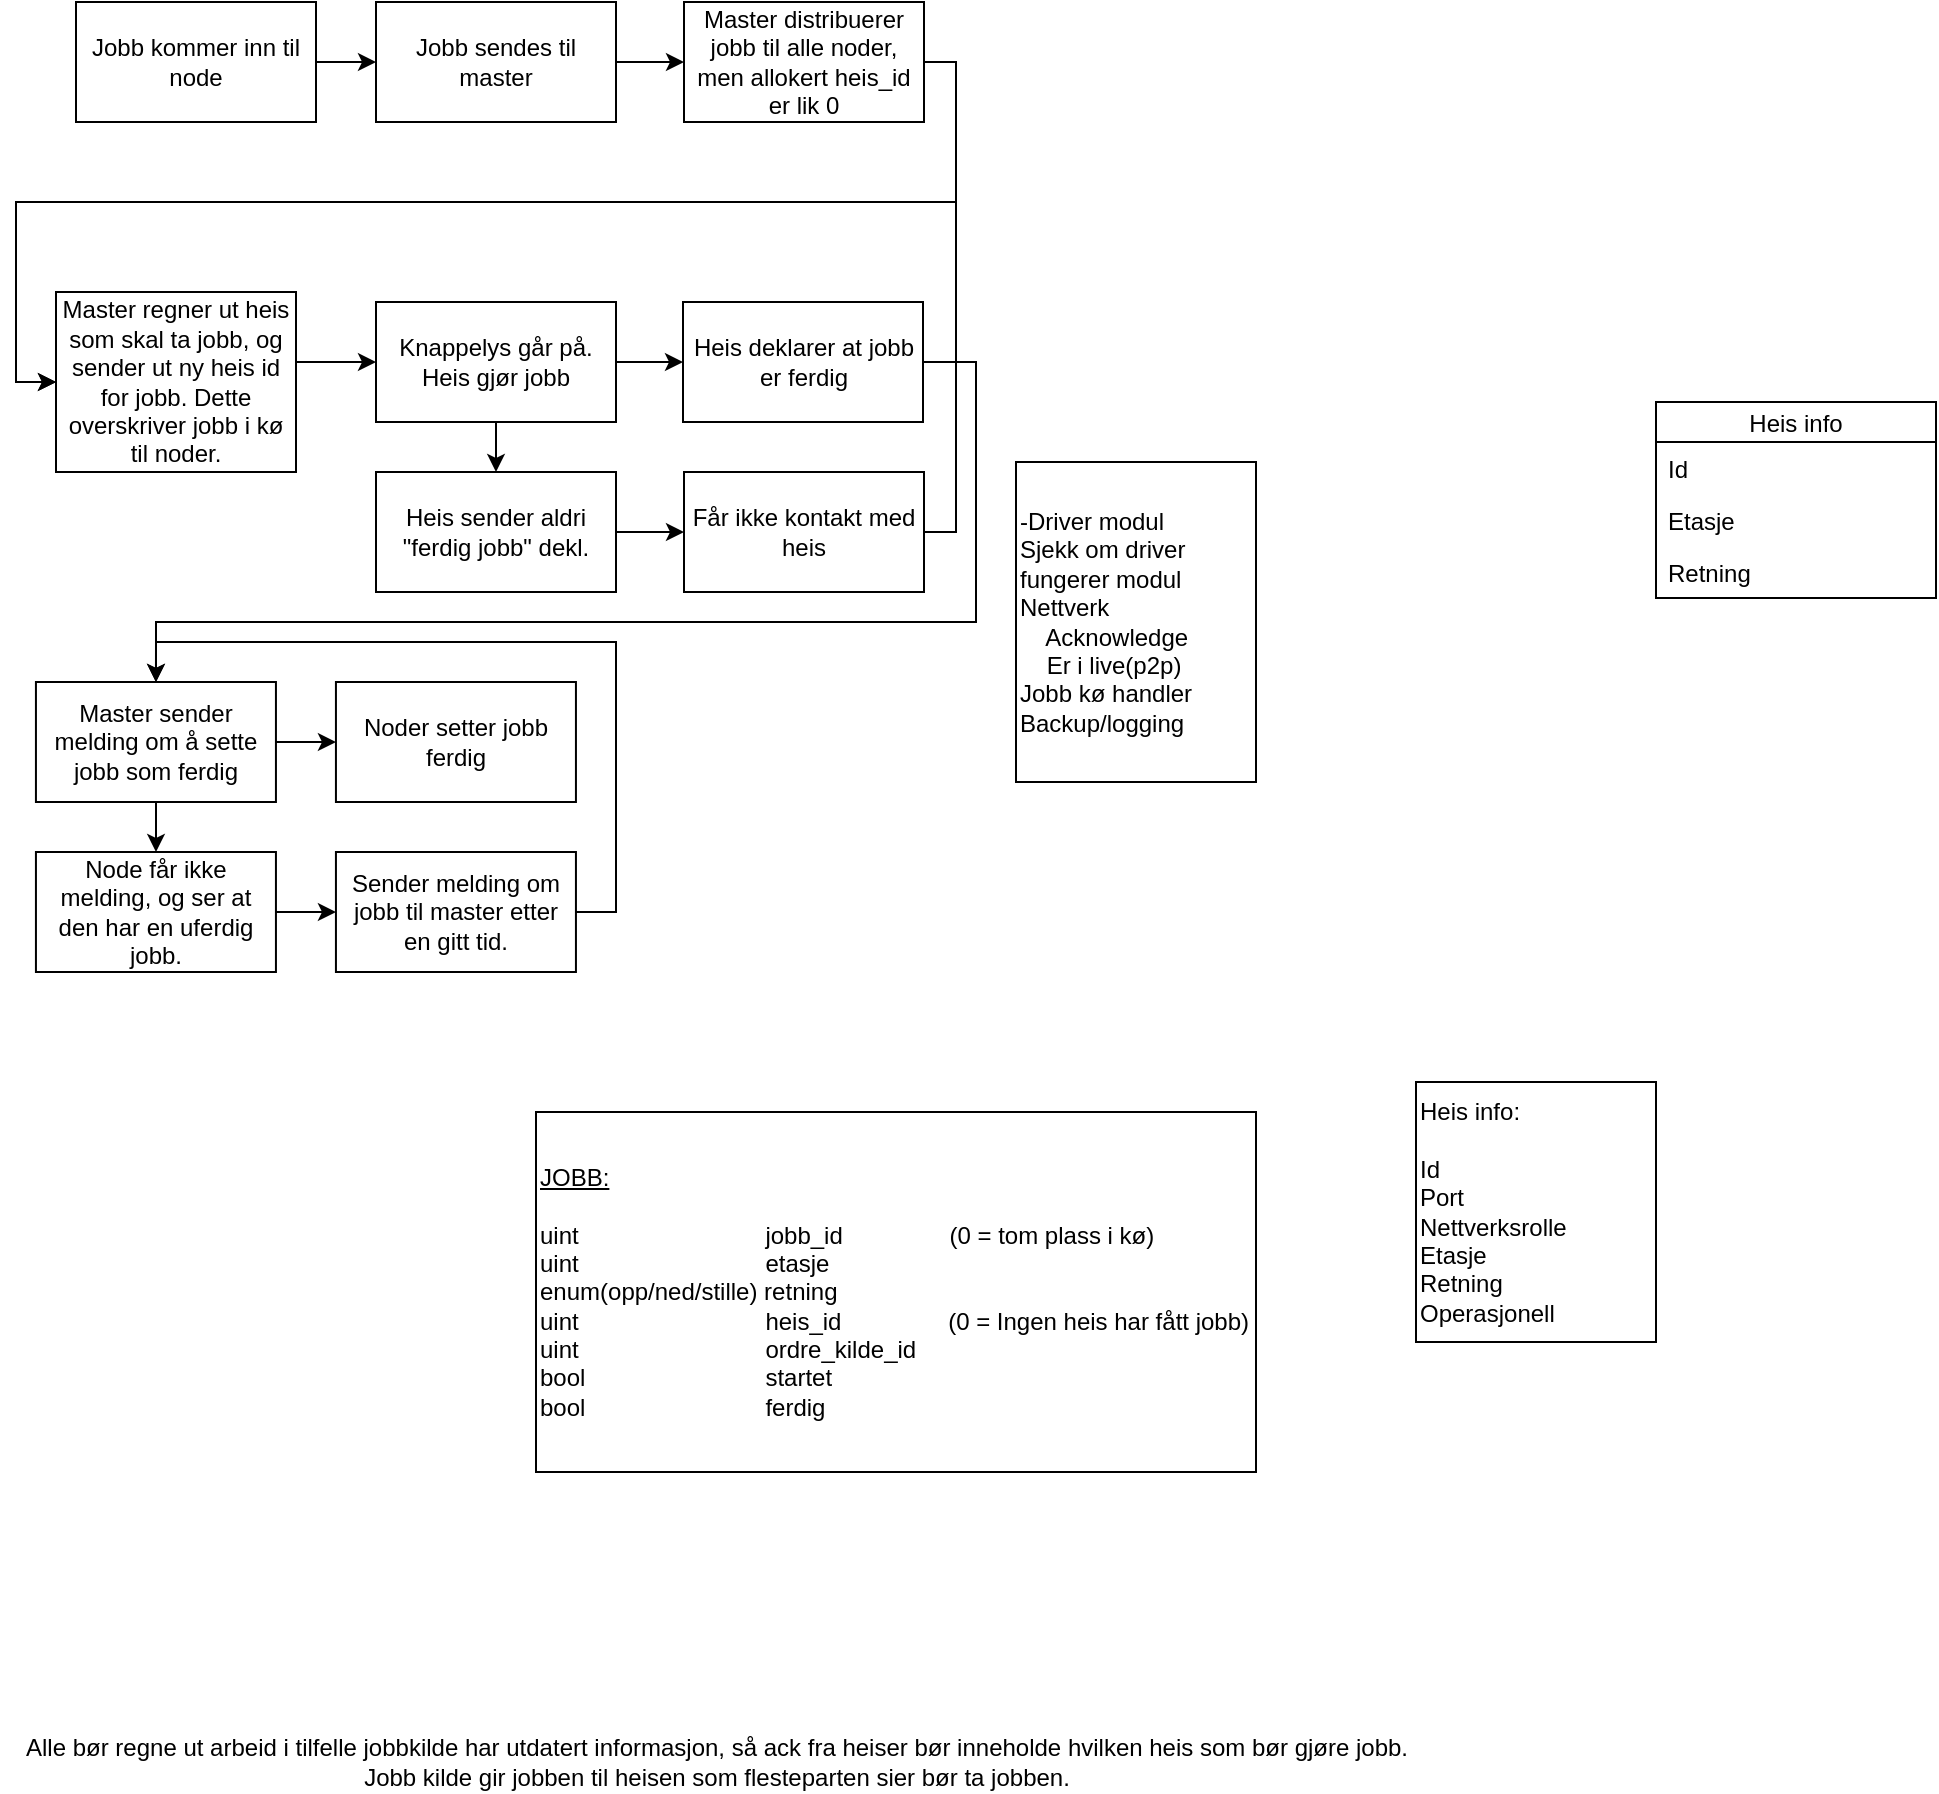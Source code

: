 <mxfile version="14.6.13" type="device"><diagram id="OaMRKE1sfsp215dCFTFk" name="Page-1"><mxGraphModel dx="1237" dy="715" grid="1" gridSize="10" guides="1" tooltips="1" connect="1" arrows="1" fold="1" page="1" pageScale="1" pageWidth="827" pageHeight="1169" math="0" shadow="0"><root><mxCell id="0"/><mxCell id="1" parent="0"/><mxCell id="JJTOYw2KVqhy84APqAr0-3" value="" style="edgeStyle=orthogonalEdgeStyle;rounded=0;orthogonalLoop=1;jettySize=auto;html=1;" parent="1" source="JJTOYw2KVqhy84APqAr0-1" target="JJTOYw2KVqhy84APqAr0-2" edge="1"><mxGeometry relative="1" as="geometry"/></mxCell><mxCell id="JJTOYw2KVqhy84APqAr0-1" value="Jobb kommer inn til node" style="rounded=0;whiteSpace=wrap;html=1;" parent="1" vertex="1"><mxGeometry x="50" y="30" width="120" height="60" as="geometry"/></mxCell><mxCell id="JJTOYw2KVqhy84APqAr0-5" value="" style="edgeStyle=orthogonalEdgeStyle;rounded=0;orthogonalLoop=1;jettySize=auto;html=1;" parent="1" source="JJTOYw2KVqhy84APqAr0-2" target="JJTOYw2KVqhy84APqAr0-4" edge="1"><mxGeometry relative="1" as="geometry"/></mxCell><mxCell id="JJTOYw2KVqhy84APqAr0-2" value="Jobb sendes til master" style="whiteSpace=wrap;html=1;rounded=0;" parent="1" vertex="1"><mxGeometry x="200" y="30" width="120" height="60" as="geometry"/></mxCell><mxCell id="JJTOYw2KVqhy84APqAr0-4" value="Master distribuerer jobb til alle noder, men allokert heis_id er lik 0" style="whiteSpace=wrap;html=1;rounded=0;" parent="1" vertex="1"><mxGeometry x="354" y="30" width="120" height="60" as="geometry"/></mxCell><mxCell id="JJTOYw2KVqhy84APqAr0-11" value="" style="edgeStyle=orthogonalEdgeStyle;rounded=0;orthogonalLoop=1;jettySize=auto;html=1;entryX=0;entryY=0.5;entryDx=0;entryDy=0;exitX=1;exitY=0.5;exitDx=0;exitDy=0;" parent="1" source="JJTOYw2KVqhy84APqAr0-4" target="JJTOYw2KVqhy84APqAr0-10" edge="1"><mxGeometry relative="1" as="geometry"><mxPoint x="625" y="60" as="sourcePoint"/><Array as="points"><mxPoint x="490" y="60"/><mxPoint x="490" y="130"/><mxPoint x="20" y="130"/><mxPoint x="20" y="220"/></Array></mxGeometry></mxCell><mxCell id="JJTOYw2KVqhy84APqAr0-13" value="" style="edgeStyle=orthogonalEdgeStyle;rounded=0;orthogonalLoop=1;jettySize=auto;html=1;exitX=1;exitY=0.5;exitDx=0;exitDy=0;" parent="1" source="JJTOYw2KVqhy84APqAr0-10" target="JJTOYw2KVqhy84APqAr0-12" edge="1"><mxGeometry relative="1" as="geometry"><mxPoint x="170" y="210" as="sourcePoint"/><Array as="points"><mxPoint x="160" y="210"/></Array></mxGeometry></mxCell><mxCell id="JJTOYw2KVqhy84APqAr0-10" value="Master regner ut heis som skal ta jobb, og sender ut ny heis id for jobb. Dette overskriver jobb i kø til noder." style="whiteSpace=wrap;html=1;rounded=0;" parent="1" vertex="1"><mxGeometry x="40" y="175" width="120" height="90" as="geometry"/></mxCell><mxCell id="JJTOYw2KVqhy84APqAr0-15" value="" style="edgeStyle=orthogonalEdgeStyle;rounded=0;orthogonalLoop=1;jettySize=auto;html=1;" parent="1" source="JJTOYw2KVqhy84APqAr0-12" target="JJTOYw2KVqhy84APqAr0-14" edge="1"><mxGeometry relative="1" as="geometry"/></mxCell><mxCell id="JJTOYw2KVqhy84APqAr0-17" value="" style="edgeStyle=orthogonalEdgeStyle;rounded=0;orthogonalLoop=1;jettySize=auto;html=1;" parent="1" source="JJTOYw2KVqhy84APqAr0-12" target="JJTOYw2KVqhy84APqAr0-16" edge="1"><mxGeometry relative="1" as="geometry"/></mxCell><mxCell id="JJTOYw2KVqhy84APqAr0-12" value="Knappelys går på.&lt;br&gt;Heis gjør jobb" style="whiteSpace=wrap;html=1;rounded=0;" parent="1" vertex="1"><mxGeometry x="200" y="180" width="120" height="60" as="geometry"/></mxCell><mxCell id="JJTOYw2KVqhy84APqAr0-22" value="" style="edgeStyle=orthogonalEdgeStyle;rounded=0;orthogonalLoop=1;jettySize=auto;html=1;" parent="1" source="JJTOYw2KVqhy84APqAr0-14" target="JJTOYw2KVqhy84APqAr0-21" edge="1"><mxGeometry relative="1" as="geometry"><Array as="points"><mxPoint x="500" y="210"/><mxPoint x="500" y="340"/><mxPoint x="90" y="340"/></Array></mxGeometry></mxCell><mxCell id="JJTOYw2KVqhy84APqAr0-14" value="Heis deklarer at jobb er ferdig" style="whiteSpace=wrap;html=1;rounded=0;" parent="1" vertex="1"><mxGeometry x="353.5" y="180" width="120" height="60" as="geometry"/></mxCell><mxCell id="JJTOYw2KVqhy84APqAr0-19" value="" style="edgeStyle=orthogonalEdgeStyle;rounded=0;orthogonalLoop=1;jettySize=auto;html=1;" parent="1" source="JJTOYw2KVqhy84APqAr0-16" target="JJTOYw2KVqhy84APqAr0-18" edge="1"><mxGeometry relative="1" as="geometry"/></mxCell><mxCell id="JJTOYw2KVqhy84APqAr0-16" value="Heis sender aldri &quot;ferdig jobb&quot; dekl." style="whiteSpace=wrap;html=1;rounded=0;" parent="1" vertex="1"><mxGeometry x="200" y="265" width="120" height="60" as="geometry"/></mxCell><mxCell id="JJTOYw2KVqhy84APqAr0-20" style="edgeStyle=orthogonalEdgeStyle;rounded=0;orthogonalLoop=1;jettySize=auto;html=1;exitX=1;exitY=0.5;exitDx=0;exitDy=0;entryX=0;entryY=0.5;entryDx=0;entryDy=0;" parent="1" source="JJTOYw2KVqhy84APqAr0-18" target="JJTOYw2KVqhy84APqAr0-10" edge="1"><mxGeometry relative="1" as="geometry"><Array as="points"><mxPoint x="490" y="295"/><mxPoint x="490" y="130"/><mxPoint x="20" y="130"/><mxPoint x="20" y="220"/></Array></mxGeometry></mxCell><mxCell id="JJTOYw2KVqhy84APqAr0-18" value="Får ikke kontakt med heis" style="whiteSpace=wrap;html=1;rounded=0;" parent="1" vertex="1"><mxGeometry x="354" y="265" width="120" height="60" as="geometry"/></mxCell><mxCell id="JJTOYw2KVqhy84APqAr0-24" value="" style="edgeStyle=orthogonalEdgeStyle;rounded=0;orthogonalLoop=1;jettySize=auto;html=1;" parent="1" source="JJTOYw2KVqhy84APqAr0-21" target="JJTOYw2KVqhy84APqAr0-23" edge="1"><mxGeometry relative="1" as="geometry"/></mxCell><mxCell id="JJTOYw2KVqhy84APqAr0-26" value="" style="edgeStyle=orthogonalEdgeStyle;rounded=0;orthogonalLoop=1;jettySize=auto;html=1;" parent="1" source="JJTOYw2KVqhy84APqAr0-21" target="JJTOYw2KVqhy84APqAr0-25" edge="1"><mxGeometry relative="1" as="geometry"/></mxCell><mxCell id="JJTOYw2KVqhy84APqAr0-21" value="Master sender melding om å sette jobb som ferdig" style="whiteSpace=wrap;html=1;rounded=0;" parent="1" vertex="1"><mxGeometry x="29.97" y="370" width="120" height="60" as="geometry"/></mxCell><mxCell id="JJTOYw2KVqhy84APqAr0-23" value="Noder setter jobb ferdig" style="whiteSpace=wrap;html=1;rounded=0;" parent="1" vertex="1"><mxGeometry x="179.97" y="370" width="120" height="60" as="geometry"/></mxCell><mxCell id="JJTOYw2KVqhy84APqAr0-28" value="" style="edgeStyle=orthogonalEdgeStyle;rounded=0;orthogonalLoop=1;jettySize=auto;html=1;" parent="1" source="JJTOYw2KVqhy84APqAr0-25" target="JJTOYw2KVqhy84APqAr0-27" edge="1"><mxGeometry relative="1" as="geometry"/></mxCell><mxCell id="JJTOYw2KVqhy84APqAr0-25" value="Node får ikke melding, og ser at den har en uferdig jobb." style="whiteSpace=wrap;html=1;rounded=0;" parent="1" vertex="1"><mxGeometry x="29.97" y="455" width="120" height="60" as="geometry"/></mxCell><mxCell id="JJTOYw2KVqhy84APqAr0-29" style="edgeStyle=orthogonalEdgeStyle;rounded=0;orthogonalLoop=1;jettySize=auto;html=1;exitX=1;exitY=0.5;exitDx=0;exitDy=0;entryX=0.5;entryY=0;entryDx=0;entryDy=0;" parent="1" source="JJTOYw2KVqhy84APqAr0-27" target="JJTOYw2KVqhy84APqAr0-21" edge="1"><mxGeometry relative="1" as="geometry"/></mxCell><mxCell id="JJTOYw2KVqhy84APqAr0-27" value="Sender melding om jobb til master etter en gitt tid." style="whiteSpace=wrap;html=1;rounded=0;" parent="1" vertex="1"><mxGeometry x="179.97" y="455" width="120" height="60" as="geometry"/></mxCell><mxCell id="JJTOYw2KVqhy84APqAr0-30" value="&lt;div&gt;&lt;u&gt;JOBB:&lt;/u&gt;&lt;/div&gt;&lt;div&gt;&lt;br&gt;&lt;/div&gt;&lt;div&gt;&lt;span&gt;uint&amp;nbsp; &amp;nbsp; &amp;nbsp; &amp;nbsp; &amp;nbsp; &amp;nbsp; &amp;nbsp; &amp;nbsp; &amp;nbsp; &amp;nbsp; &amp;nbsp; &amp;nbsp; &amp;nbsp; &amp;nbsp; jobb_id&amp;nbsp; &amp;nbsp; &amp;nbsp; &amp;nbsp; &amp;nbsp; &amp;nbsp; &amp;nbsp; &amp;nbsp; (0 = tom plass i kø)&lt;/span&gt;&lt;/div&gt;&lt;div&gt;&lt;span&gt;uint&amp;nbsp; &amp;nbsp; &amp;nbsp; &amp;nbsp; &amp;nbsp; &amp;nbsp; &amp;nbsp; &amp;nbsp; &amp;nbsp; &amp;nbsp; &amp;nbsp; &amp;nbsp; &amp;nbsp; &amp;nbsp; etasje&lt;/span&gt;&lt;/div&gt;&lt;div&gt;&lt;span&gt;enum(opp/ned/stille) retning&lt;/span&gt;&lt;/div&gt;&lt;div&gt;&lt;span&gt;uint&amp;nbsp; &amp;nbsp; &amp;nbsp; &amp;nbsp; &amp;nbsp; &amp;nbsp; &amp;nbsp; &amp;nbsp; &amp;nbsp; &amp;nbsp; &amp;nbsp; &amp;nbsp; &amp;nbsp; &amp;nbsp; heis_id&amp;nbsp; &amp;nbsp; &amp;nbsp; &amp;nbsp; &amp;nbsp; &amp;nbsp; &amp;nbsp; &amp;nbsp; (0 = Ingen heis har fått jobb)&lt;/span&gt;&lt;/div&gt;&lt;div&gt;&lt;span&gt;uint&amp;nbsp; &amp;nbsp; &amp;nbsp; &amp;nbsp; &amp;nbsp; &amp;nbsp; &amp;nbsp; &amp;nbsp; &amp;nbsp; &amp;nbsp; &amp;nbsp; &amp;nbsp; &amp;nbsp; &amp;nbsp; ordre_kilde_id&lt;/span&gt;&lt;/div&gt;&lt;div&gt;&lt;span&gt;bool&amp;nbsp; &amp;nbsp; &amp;nbsp; &amp;nbsp; &amp;nbsp; &amp;nbsp; &amp;nbsp; &amp;nbsp; &amp;nbsp; &amp;nbsp; &amp;nbsp; &amp;nbsp; &amp;nbsp; &amp;nbsp;startet&amp;nbsp; &amp;nbsp; &amp;nbsp; &amp;nbsp; &amp;nbsp; &amp;nbsp; &amp;nbsp; &amp;nbsp; &amp;nbsp;&amp;nbsp;&lt;/span&gt;&lt;/div&gt;&lt;div&gt;&lt;span&gt;bool&amp;nbsp; &amp;nbsp; &amp;nbsp; &amp;nbsp; &amp;nbsp; &amp;nbsp; &amp;nbsp; &amp;nbsp; &amp;nbsp; &amp;nbsp; &amp;nbsp; &amp;nbsp; &amp;nbsp; &amp;nbsp;ferdig&lt;/span&gt;&lt;/div&gt;" style="whiteSpace=wrap;html=1;align=left;" parent="1" vertex="1"><mxGeometry x="280" y="585" width="360" height="180" as="geometry"/></mxCell><mxCell id="JJTOYw2KVqhy84APqAr0-31" value="Alle bør regne ut arbeid i tilfelle&amp;nbsp;jobbkilde har utdatert informasjon, så ack fra heiser bør inneholde hvilken heis som bør gjøre jobb.&lt;br&gt;Jobb kilde gir jobben til heisen som flesteparten sier bør ta jobben." style="text;html=1;align=center;verticalAlign=middle;resizable=0;points=[];autosize=1;strokeColor=none;" parent="1" vertex="1"><mxGeometry x="15" y="895" width="710" height="30" as="geometry"/></mxCell><mxCell id="IH82aVNCMpCyjsrJn8ZS-1" value="-Driver modul&lt;br&gt;Sjekk om driver fungerer modul&lt;br&gt;Nettverk&lt;br&gt;&amp;nbsp; &amp;nbsp; Acknowledge&lt;br&gt;&amp;nbsp; &amp;nbsp; Er i live(p2p)&lt;br&gt;Jobb kø handler&lt;br&gt;Backup/logging&lt;br&gt;" style="whiteSpace=wrap;html=1;align=left;" vertex="1" parent="1"><mxGeometry x="520" y="260" width="120" height="160" as="geometry"/></mxCell><mxCell id="IH82aVNCMpCyjsrJn8ZS-3" value="Heis info" style="swimlane;fontStyle=0;childLayout=stackLayout;horizontal=1;startSize=20;horizontalStack=0;resizeParent=1;resizeParentMax=0;resizeLast=0;collapsible=1;marginBottom=0;" vertex="1" parent="1"><mxGeometry x="840" y="230" width="140" height="98" as="geometry"/></mxCell><mxCell id="IH82aVNCMpCyjsrJn8ZS-4" value="Id" style="text;strokeColor=none;fillColor=none;align=left;verticalAlign=top;spacingLeft=4;spacingRight=4;overflow=hidden;rotatable=0;points=[[0,0.5],[1,0.5]];portConstraint=eastwest;" vertex="1" parent="IH82aVNCMpCyjsrJn8ZS-3"><mxGeometry y="20" width="140" height="26" as="geometry"/></mxCell><mxCell id="IH82aVNCMpCyjsrJn8ZS-5" value="Etasje" style="text;strokeColor=none;fillColor=none;align=left;verticalAlign=top;spacingLeft=4;spacingRight=4;overflow=hidden;rotatable=0;points=[[0,0.5],[1,0.5]];portConstraint=eastwest;" vertex="1" parent="IH82aVNCMpCyjsrJn8ZS-3"><mxGeometry y="46" width="140" height="26" as="geometry"/></mxCell><mxCell id="IH82aVNCMpCyjsrJn8ZS-6" value="Retning" style="text;strokeColor=none;fillColor=none;align=left;verticalAlign=top;spacingLeft=4;spacingRight=4;overflow=hidden;rotatable=0;points=[[0,0.5],[1,0.5]];portConstraint=eastwest;" vertex="1" parent="IH82aVNCMpCyjsrJn8ZS-3"><mxGeometry y="72" width="140" height="26" as="geometry"/></mxCell><mxCell id="IH82aVNCMpCyjsrJn8ZS-7" value="Heis info:&lt;br&gt;&lt;br&gt;Id&lt;br&gt;Port&lt;br&gt;Nettverksrolle&lt;br&gt;Etasje&lt;br&gt;Retning&lt;br&gt;Operasjonell" style="rounded=0;whiteSpace=wrap;html=1;align=left;" vertex="1" parent="1"><mxGeometry x="720" y="570" width="120" height="130" as="geometry"/></mxCell></root></mxGraphModel></diagram></mxfile>